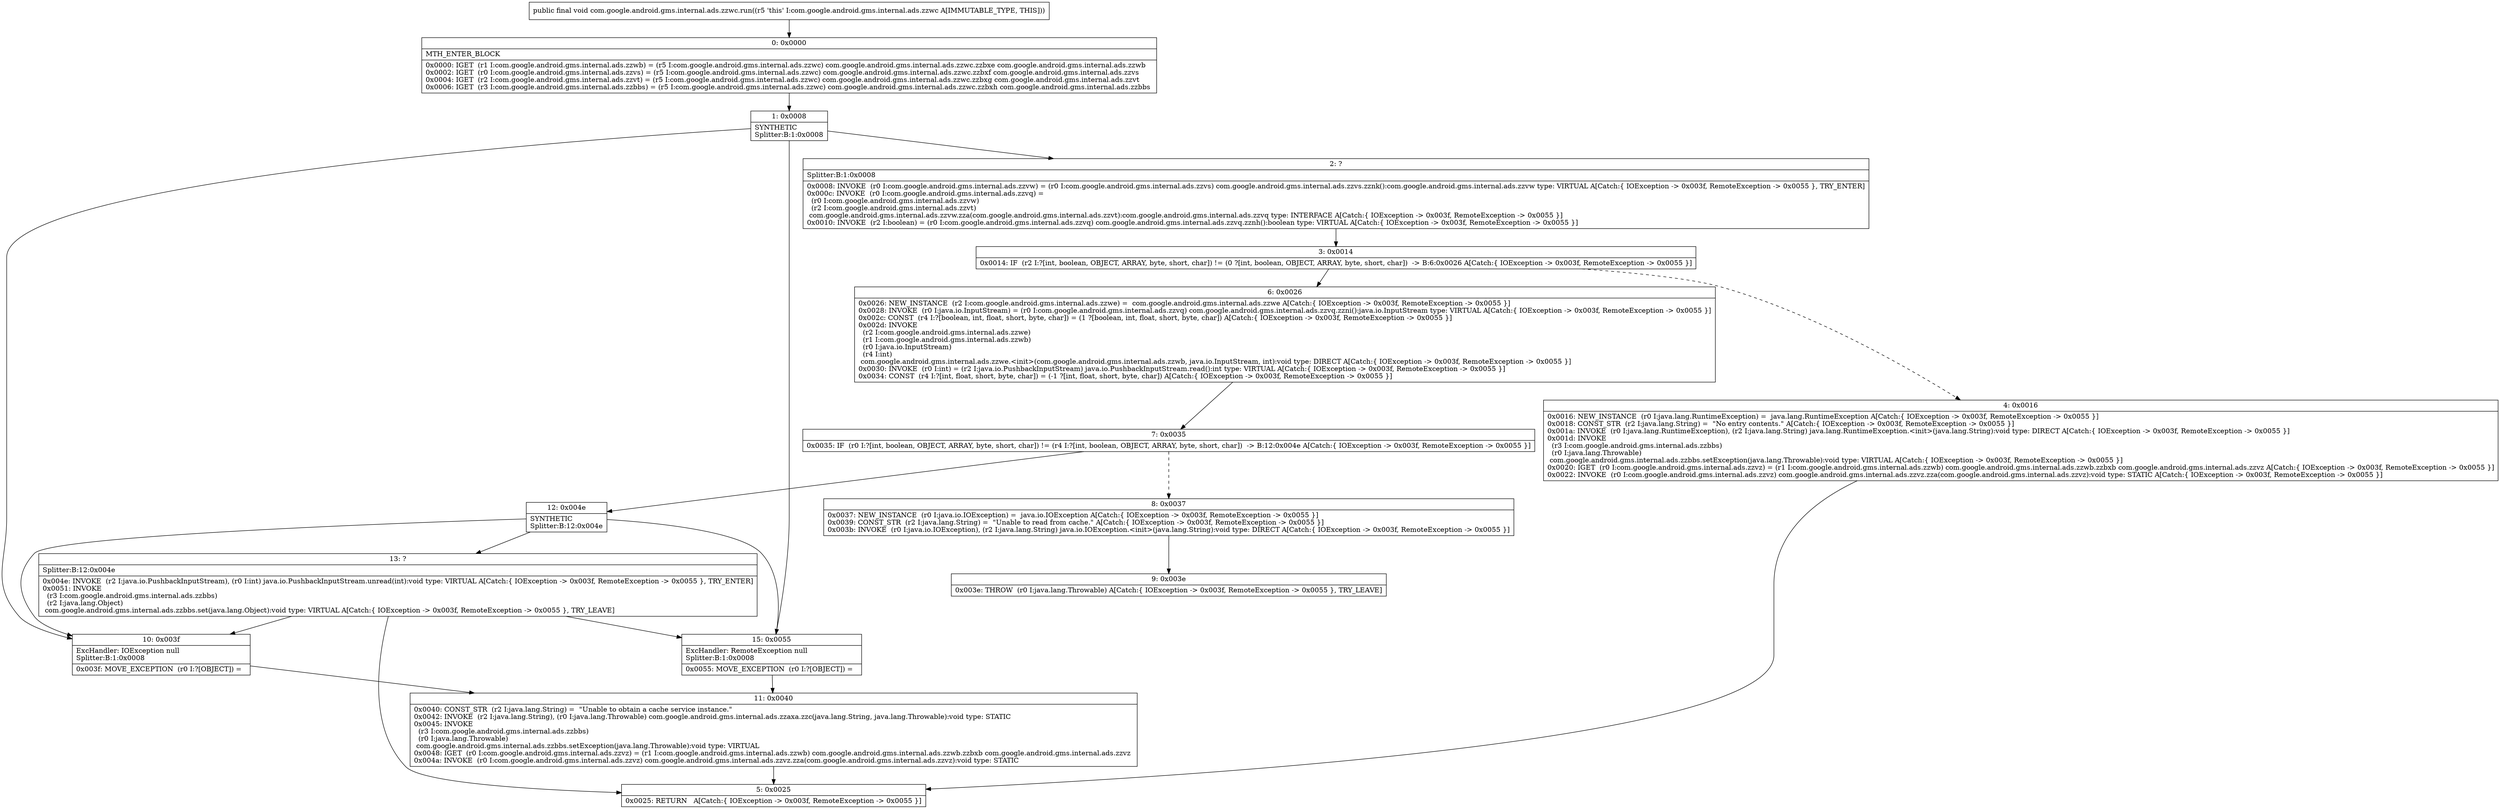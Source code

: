 digraph "CFG forcom.google.android.gms.internal.ads.zzwc.run()V" {
Node_0 [shape=record,label="{0\:\ 0x0000|MTH_ENTER_BLOCK\l|0x0000: IGET  (r1 I:com.google.android.gms.internal.ads.zzwb) = (r5 I:com.google.android.gms.internal.ads.zzwc) com.google.android.gms.internal.ads.zzwc.zzbxe com.google.android.gms.internal.ads.zzwb \l0x0002: IGET  (r0 I:com.google.android.gms.internal.ads.zzvs) = (r5 I:com.google.android.gms.internal.ads.zzwc) com.google.android.gms.internal.ads.zzwc.zzbxf com.google.android.gms.internal.ads.zzvs \l0x0004: IGET  (r2 I:com.google.android.gms.internal.ads.zzvt) = (r5 I:com.google.android.gms.internal.ads.zzwc) com.google.android.gms.internal.ads.zzwc.zzbxg com.google.android.gms.internal.ads.zzvt \l0x0006: IGET  (r3 I:com.google.android.gms.internal.ads.zzbbs) = (r5 I:com.google.android.gms.internal.ads.zzwc) com.google.android.gms.internal.ads.zzwc.zzbxh com.google.android.gms.internal.ads.zzbbs \l}"];
Node_1 [shape=record,label="{1\:\ 0x0008|SYNTHETIC\lSplitter:B:1:0x0008\l}"];
Node_2 [shape=record,label="{2\:\ ?|Splitter:B:1:0x0008\l|0x0008: INVOKE  (r0 I:com.google.android.gms.internal.ads.zzvw) = (r0 I:com.google.android.gms.internal.ads.zzvs) com.google.android.gms.internal.ads.zzvs.zznk():com.google.android.gms.internal.ads.zzvw type: VIRTUAL A[Catch:\{ IOException \-\> 0x003f, RemoteException \-\> 0x0055 \}, TRY_ENTER]\l0x000c: INVOKE  (r0 I:com.google.android.gms.internal.ads.zzvq) = \l  (r0 I:com.google.android.gms.internal.ads.zzvw)\l  (r2 I:com.google.android.gms.internal.ads.zzvt)\l com.google.android.gms.internal.ads.zzvw.zza(com.google.android.gms.internal.ads.zzvt):com.google.android.gms.internal.ads.zzvq type: INTERFACE A[Catch:\{ IOException \-\> 0x003f, RemoteException \-\> 0x0055 \}]\l0x0010: INVOKE  (r2 I:boolean) = (r0 I:com.google.android.gms.internal.ads.zzvq) com.google.android.gms.internal.ads.zzvq.zznh():boolean type: VIRTUAL A[Catch:\{ IOException \-\> 0x003f, RemoteException \-\> 0x0055 \}]\l}"];
Node_3 [shape=record,label="{3\:\ 0x0014|0x0014: IF  (r2 I:?[int, boolean, OBJECT, ARRAY, byte, short, char]) != (0 ?[int, boolean, OBJECT, ARRAY, byte, short, char])  \-\> B:6:0x0026 A[Catch:\{ IOException \-\> 0x003f, RemoteException \-\> 0x0055 \}]\l}"];
Node_4 [shape=record,label="{4\:\ 0x0016|0x0016: NEW_INSTANCE  (r0 I:java.lang.RuntimeException) =  java.lang.RuntimeException A[Catch:\{ IOException \-\> 0x003f, RemoteException \-\> 0x0055 \}]\l0x0018: CONST_STR  (r2 I:java.lang.String) =  \"No entry contents.\" A[Catch:\{ IOException \-\> 0x003f, RemoteException \-\> 0x0055 \}]\l0x001a: INVOKE  (r0 I:java.lang.RuntimeException), (r2 I:java.lang.String) java.lang.RuntimeException.\<init\>(java.lang.String):void type: DIRECT A[Catch:\{ IOException \-\> 0x003f, RemoteException \-\> 0x0055 \}]\l0x001d: INVOKE  \l  (r3 I:com.google.android.gms.internal.ads.zzbbs)\l  (r0 I:java.lang.Throwable)\l com.google.android.gms.internal.ads.zzbbs.setException(java.lang.Throwable):void type: VIRTUAL A[Catch:\{ IOException \-\> 0x003f, RemoteException \-\> 0x0055 \}]\l0x0020: IGET  (r0 I:com.google.android.gms.internal.ads.zzvz) = (r1 I:com.google.android.gms.internal.ads.zzwb) com.google.android.gms.internal.ads.zzwb.zzbxb com.google.android.gms.internal.ads.zzvz A[Catch:\{ IOException \-\> 0x003f, RemoteException \-\> 0x0055 \}]\l0x0022: INVOKE  (r0 I:com.google.android.gms.internal.ads.zzvz) com.google.android.gms.internal.ads.zzvz.zza(com.google.android.gms.internal.ads.zzvz):void type: STATIC A[Catch:\{ IOException \-\> 0x003f, RemoteException \-\> 0x0055 \}]\l}"];
Node_5 [shape=record,label="{5\:\ 0x0025|0x0025: RETURN   A[Catch:\{ IOException \-\> 0x003f, RemoteException \-\> 0x0055 \}]\l}"];
Node_6 [shape=record,label="{6\:\ 0x0026|0x0026: NEW_INSTANCE  (r2 I:com.google.android.gms.internal.ads.zzwe) =  com.google.android.gms.internal.ads.zzwe A[Catch:\{ IOException \-\> 0x003f, RemoteException \-\> 0x0055 \}]\l0x0028: INVOKE  (r0 I:java.io.InputStream) = (r0 I:com.google.android.gms.internal.ads.zzvq) com.google.android.gms.internal.ads.zzvq.zzni():java.io.InputStream type: VIRTUAL A[Catch:\{ IOException \-\> 0x003f, RemoteException \-\> 0x0055 \}]\l0x002c: CONST  (r4 I:?[boolean, int, float, short, byte, char]) = (1 ?[boolean, int, float, short, byte, char]) A[Catch:\{ IOException \-\> 0x003f, RemoteException \-\> 0x0055 \}]\l0x002d: INVOKE  \l  (r2 I:com.google.android.gms.internal.ads.zzwe)\l  (r1 I:com.google.android.gms.internal.ads.zzwb)\l  (r0 I:java.io.InputStream)\l  (r4 I:int)\l com.google.android.gms.internal.ads.zzwe.\<init\>(com.google.android.gms.internal.ads.zzwb, java.io.InputStream, int):void type: DIRECT A[Catch:\{ IOException \-\> 0x003f, RemoteException \-\> 0x0055 \}]\l0x0030: INVOKE  (r0 I:int) = (r2 I:java.io.PushbackInputStream) java.io.PushbackInputStream.read():int type: VIRTUAL A[Catch:\{ IOException \-\> 0x003f, RemoteException \-\> 0x0055 \}]\l0x0034: CONST  (r4 I:?[int, float, short, byte, char]) = (\-1 ?[int, float, short, byte, char]) A[Catch:\{ IOException \-\> 0x003f, RemoteException \-\> 0x0055 \}]\l}"];
Node_7 [shape=record,label="{7\:\ 0x0035|0x0035: IF  (r0 I:?[int, boolean, OBJECT, ARRAY, byte, short, char]) != (r4 I:?[int, boolean, OBJECT, ARRAY, byte, short, char])  \-\> B:12:0x004e A[Catch:\{ IOException \-\> 0x003f, RemoteException \-\> 0x0055 \}]\l}"];
Node_8 [shape=record,label="{8\:\ 0x0037|0x0037: NEW_INSTANCE  (r0 I:java.io.IOException) =  java.io.IOException A[Catch:\{ IOException \-\> 0x003f, RemoteException \-\> 0x0055 \}]\l0x0039: CONST_STR  (r2 I:java.lang.String) =  \"Unable to read from cache.\" A[Catch:\{ IOException \-\> 0x003f, RemoteException \-\> 0x0055 \}]\l0x003b: INVOKE  (r0 I:java.io.IOException), (r2 I:java.lang.String) java.io.IOException.\<init\>(java.lang.String):void type: DIRECT A[Catch:\{ IOException \-\> 0x003f, RemoteException \-\> 0x0055 \}]\l}"];
Node_9 [shape=record,label="{9\:\ 0x003e|0x003e: THROW  (r0 I:java.lang.Throwable) A[Catch:\{ IOException \-\> 0x003f, RemoteException \-\> 0x0055 \}, TRY_LEAVE]\l}"];
Node_10 [shape=record,label="{10\:\ 0x003f|ExcHandler: IOException null\lSplitter:B:1:0x0008\l|0x003f: MOVE_EXCEPTION  (r0 I:?[OBJECT]) =  \l}"];
Node_11 [shape=record,label="{11\:\ 0x0040|0x0040: CONST_STR  (r2 I:java.lang.String) =  \"Unable to obtain a cache service instance.\" \l0x0042: INVOKE  (r2 I:java.lang.String), (r0 I:java.lang.Throwable) com.google.android.gms.internal.ads.zzaxa.zzc(java.lang.String, java.lang.Throwable):void type: STATIC \l0x0045: INVOKE  \l  (r3 I:com.google.android.gms.internal.ads.zzbbs)\l  (r0 I:java.lang.Throwable)\l com.google.android.gms.internal.ads.zzbbs.setException(java.lang.Throwable):void type: VIRTUAL \l0x0048: IGET  (r0 I:com.google.android.gms.internal.ads.zzvz) = (r1 I:com.google.android.gms.internal.ads.zzwb) com.google.android.gms.internal.ads.zzwb.zzbxb com.google.android.gms.internal.ads.zzvz \l0x004a: INVOKE  (r0 I:com.google.android.gms.internal.ads.zzvz) com.google.android.gms.internal.ads.zzvz.zza(com.google.android.gms.internal.ads.zzvz):void type: STATIC \l}"];
Node_12 [shape=record,label="{12\:\ 0x004e|SYNTHETIC\lSplitter:B:12:0x004e\l}"];
Node_13 [shape=record,label="{13\:\ ?|Splitter:B:12:0x004e\l|0x004e: INVOKE  (r2 I:java.io.PushbackInputStream), (r0 I:int) java.io.PushbackInputStream.unread(int):void type: VIRTUAL A[Catch:\{ IOException \-\> 0x003f, RemoteException \-\> 0x0055 \}, TRY_ENTER]\l0x0051: INVOKE  \l  (r3 I:com.google.android.gms.internal.ads.zzbbs)\l  (r2 I:java.lang.Object)\l com.google.android.gms.internal.ads.zzbbs.set(java.lang.Object):void type: VIRTUAL A[Catch:\{ IOException \-\> 0x003f, RemoteException \-\> 0x0055 \}, TRY_LEAVE]\l}"];
Node_15 [shape=record,label="{15\:\ 0x0055|ExcHandler: RemoteException null\lSplitter:B:1:0x0008\l|0x0055: MOVE_EXCEPTION  (r0 I:?[OBJECT]) =  \l}"];
MethodNode[shape=record,label="{public final void com.google.android.gms.internal.ads.zzwc.run((r5 'this' I:com.google.android.gms.internal.ads.zzwc A[IMMUTABLE_TYPE, THIS])) }"];
MethodNode -> Node_0;
Node_0 -> Node_1;
Node_1 -> Node_2;
Node_1 -> Node_10;
Node_1 -> Node_15;
Node_2 -> Node_3;
Node_3 -> Node_4[style=dashed];
Node_3 -> Node_6;
Node_4 -> Node_5;
Node_6 -> Node_7;
Node_7 -> Node_8[style=dashed];
Node_7 -> Node_12;
Node_8 -> Node_9;
Node_10 -> Node_11;
Node_11 -> Node_5;
Node_12 -> Node_13;
Node_12 -> Node_10;
Node_12 -> Node_15;
Node_13 -> Node_10;
Node_13 -> Node_15;
Node_13 -> Node_5;
Node_15 -> Node_11;
}

